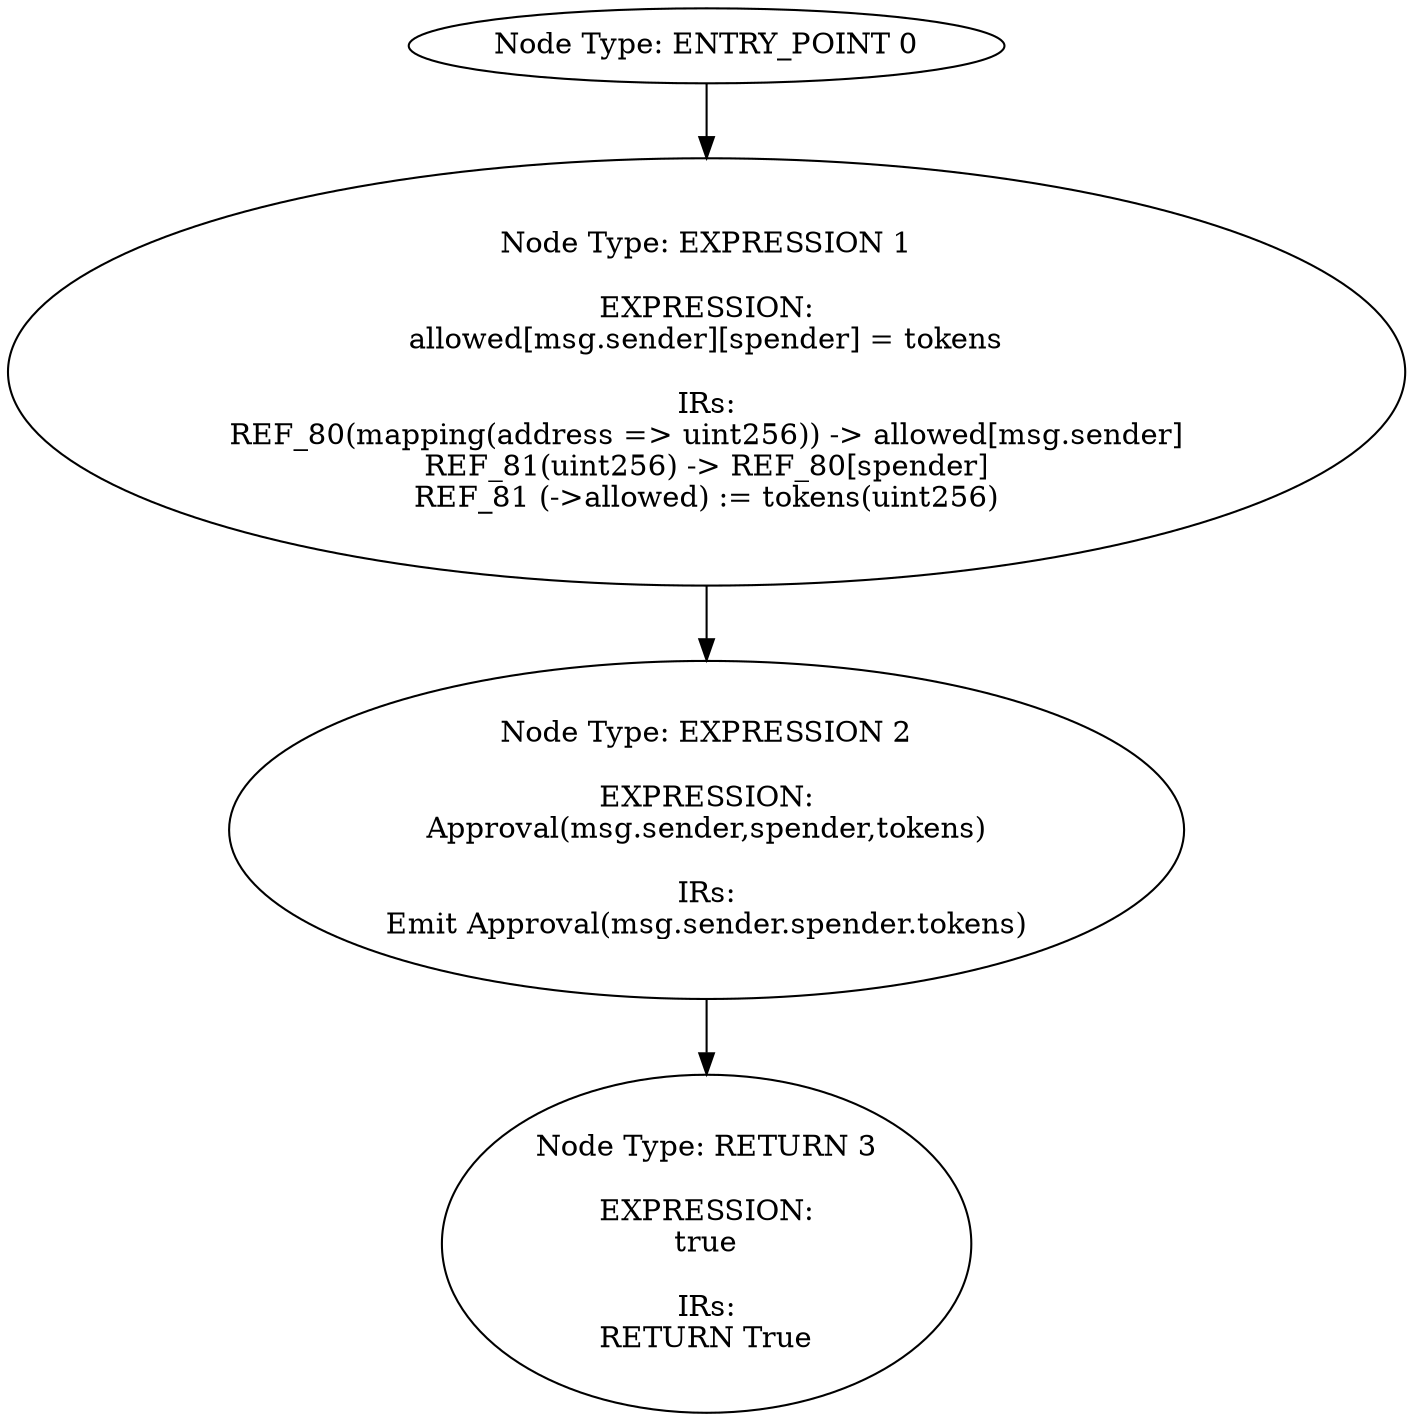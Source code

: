 digraph{
0[label="Node Type: ENTRY_POINT 0
"];
0->1;
1[label="Node Type: EXPRESSION 1

EXPRESSION:
allowed[msg.sender][spender] = tokens

IRs:
REF_80(mapping(address => uint256)) -> allowed[msg.sender]
REF_81(uint256) -> REF_80[spender]
REF_81 (->allowed) := tokens(uint256)"];
1->2;
2[label="Node Type: EXPRESSION 2

EXPRESSION:
Approval(msg.sender,spender,tokens)

IRs:
Emit Approval(msg.sender.spender.tokens)"];
2->3;
3[label="Node Type: RETURN 3

EXPRESSION:
true

IRs:
RETURN True"];
}
